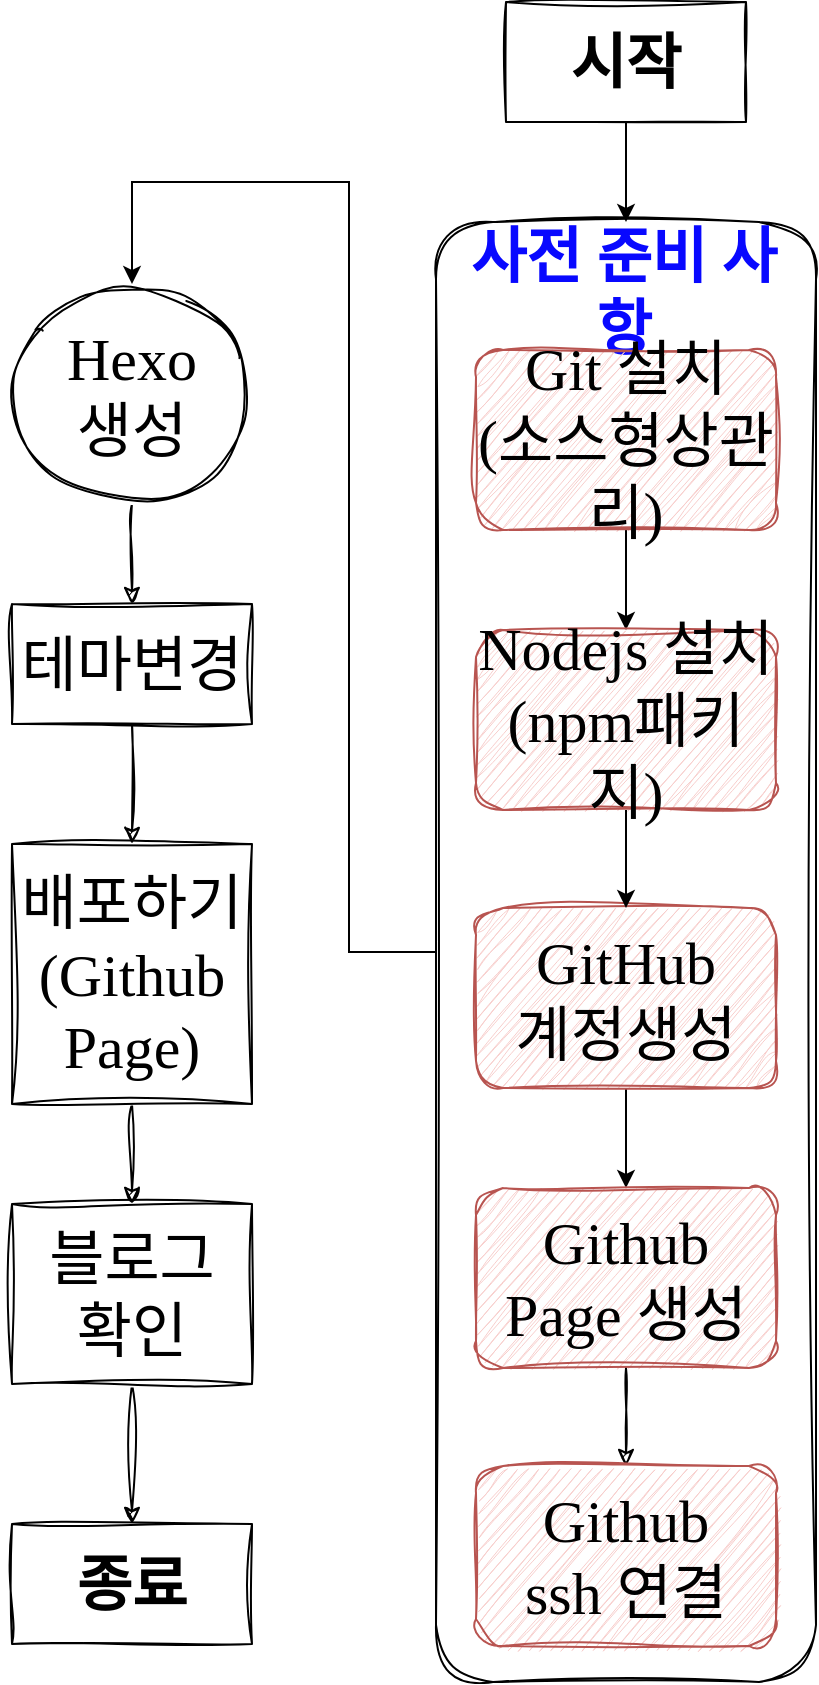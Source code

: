 <mxfile version="20.5.3" type="embed"><diagram id="23iRSUPoRavnBvh4doch" name="Page-1"><mxGraphModel dx="737" dy="1088" grid="1" gridSize="10" guides="1" tooltips="1" connect="1" arrows="1" fold="1" page="1" pageScale="1" pageWidth="827" pageHeight="1169" math="0" shadow="0"><root><mxCell id="0"/><mxCell id="1" parent="0"/><mxCell id="36" style="edgeStyle=orthogonalEdgeStyle;rounded=0;orthogonalLoop=1;jettySize=auto;html=1;exitX=0;exitY=0.5;exitDx=0;exitDy=0;entryX=0.5;entryY=0;entryDx=0;entryDy=0;" edge="1" parent="1" source="23" target="7"><mxGeometry relative="1" as="geometry"/></mxCell><mxCell id="23" value="" style="rounded=1;whiteSpace=wrap;html=1;sketch=1;hachureGap=4;jiggle=2;fontFamily=Nanum Pen Script;fontSource=https%3A%2F%2Ffonts.googleapis.com%2Fcss%3Ffamily%3DNanum%2BPen%2BScript;fontSize=30;" parent="1" vertex="1"><mxGeometry x="423" y="170" width="190" height="730" as="geometry"/></mxCell><mxCell id="35" style="edgeStyle=orthogonalEdgeStyle;rounded=0;orthogonalLoop=1;jettySize=auto;html=1;exitX=0.5;exitY=1;exitDx=0;exitDy=0;entryX=0.5;entryY=0;entryDx=0;entryDy=0;" edge="1" parent="1" source="4" target="23"><mxGeometry relative="1" as="geometry"/></mxCell><mxCell id="4" value="시작" style="rounded=0;whiteSpace=wrap;html=1;sketch=1;hachureGap=4;jiggle=2;fontFamily=Nanum Pen Script;fontSource=https%3A%2F%2Ffonts.googleapis.com%2Fcss%3Ffamily%3DNanum%2BPen%2BScript;fontSize=30;fontStyle=1" parent="1" vertex="1"><mxGeometry x="458" y="60" width="120" height="60" as="geometry"/></mxCell><mxCell id="5" value="종료" style="rounded=0;whiteSpace=wrap;html=1;sketch=1;hachureGap=4;jiggle=2;fontFamily=Nanum Pen Script;fontSource=https%3A%2F%2Ffonts.googleapis.com%2Fcss%3Ffamily%3DNanum%2BPen%2BScript;fontSize=30;fontStyle=1" parent="1" vertex="1"><mxGeometry x="211" y="821" width="120" height="60" as="geometry"/></mxCell><mxCell id="12" style="edgeStyle=orthogonalEdgeStyle;rounded=0;sketch=1;hachureGap=4;jiggle=2;orthogonalLoop=1;jettySize=auto;html=1;exitX=0.5;exitY=1;exitDx=0;exitDy=0;fontFamily=Nanum Pen Script;fontSource=https%3A%2F%2Ffonts.googleapis.com%2Fcss%3Ffamily%3DNanum%2BPen%2BScript;fontSize=30;" parent="1" source="7" target="11" edge="1"><mxGeometry relative="1" as="geometry"/></mxCell><mxCell id="7" value="Hexo&lt;br style=&quot;font-size: 30px;&quot;&gt;생성" style="ellipse;whiteSpace=wrap;html=1;sketch=1;hachureGap=4;jiggle=2;fontFamily=Nanum Pen Script;fontSource=https%3A%2F%2Ffonts.googleapis.com%2Fcss%3Ffamily%3DNanum%2BPen%2BScript;fontSize=30;" parent="1" vertex="1"><mxGeometry x="206" y="201" width="130" height="110" as="geometry"/></mxCell><mxCell id="14" style="edgeStyle=orthogonalEdgeStyle;rounded=0;sketch=1;hachureGap=4;jiggle=2;orthogonalLoop=1;jettySize=auto;html=1;exitX=0.5;exitY=1;exitDx=0;exitDy=0;fontFamily=Nanum Pen Script;fontSource=https%3A%2F%2Ffonts.googleapis.com%2Fcss%3Ffamily%3DNanum%2BPen%2BScript;fontSize=30;" parent="1" source="11" target="13" edge="1"><mxGeometry relative="1" as="geometry"/></mxCell><mxCell id="11" value="테마변경" style="rounded=0;whiteSpace=wrap;html=1;sketch=1;hachureGap=4;jiggle=2;fontFamily=Nanum Pen Script;fontSource=https%3A%2F%2Ffonts.googleapis.com%2Fcss%3Ffamily%3DNanum%2BPen%2BScript;fontSize=30;fontStyle=0" parent="1" vertex="1"><mxGeometry x="211" y="361" width="120" height="60" as="geometry"/></mxCell><mxCell id="16" style="edgeStyle=orthogonalEdgeStyle;rounded=0;sketch=1;hachureGap=4;jiggle=2;orthogonalLoop=1;jettySize=auto;html=1;exitX=0.5;exitY=1;exitDx=0;exitDy=0;fontFamily=Nanum Pen Script;fontSource=https%3A%2F%2Ffonts.googleapis.com%2Fcss%3Ffamily%3DNanum%2BPen%2BScript;fontSize=30;" parent="1" source="13" target="15" edge="1"><mxGeometry relative="1" as="geometry"/></mxCell><mxCell id="13" value="배포하기&lt;br&gt;(Github&lt;br&gt;Page)" style="rounded=0;whiteSpace=wrap;html=1;sketch=1;hachureGap=4;jiggle=2;fontFamily=Nanum Pen Script;fontSource=https%3A%2F%2Ffonts.googleapis.com%2Fcss%3Ffamily%3DNanum%2BPen%2BScript;fontSize=30;fontStyle=0" parent="1" vertex="1"><mxGeometry x="211" y="481" width="120" height="130" as="geometry"/></mxCell><mxCell id="17" style="edgeStyle=orthogonalEdgeStyle;rounded=0;sketch=1;hachureGap=4;jiggle=2;orthogonalLoop=1;jettySize=auto;html=1;exitX=0.5;exitY=1;exitDx=0;exitDy=0;fontFamily=Nanum Pen Script;fontSource=https%3A%2F%2Ffonts.googleapis.com%2Fcss%3Ffamily%3DNanum%2BPen%2BScript;fontSize=30;" parent="1" source="15" target="5" edge="1"><mxGeometry relative="1" as="geometry"/></mxCell><mxCell id="15" value="블로그&lt;br&gt;확인" style="rounded=0;whiteSpace=wrap;html=1;sketch=1;hachureGap=4;jiggle=2;fontFamily=Nanum Pen Script;fontSource=https%3A%2F%2Ffonts.googleapis.com%2Fcss%3Ffamily%3DNanum%2BPen%2BScript;fontSize=30;fontStyle=0" parent="1" vertex="1"><mxGeometry x="211" y="661" width="120" height="90" as="geometry"/></mxCell><mxCell id="32" style="edgeStyle=orthogonalEdgeStyle;rounded=0;orthogonalLoop=1;jettySize=auto;html=1;exitX=0.5;exitY=1;exitDx=0;exitDy=0;entryX=0.5;entryY=0;entryDx=0;entryDy=0;" edge="1" parent="1" source="18" target="19"><mxGeometry relative="1" as="geometry"/></mxCell><mxCell id="18" value="GitHub&lt;br&gt;계정생성" style="rounded=1;whiteSpace=wrap;html=1;sketch=1;hachureGap=4;jiggle=2;fontFamily=Nanum Pen Script;fontSource=https%3A%2F%2Ffonts.googleapis.com%2Fcss%3Ffamily%3DNanum%2BPen%2BScript;fontSize=30;fillColor=#f8cecc;strokeColor=#b85450;" parent="1" vertex="1"><mxGeometry x="443" y="513" width="150" height="90" as="geometry"/></mxCell><mxCell id="21" style="edgeStyle=orthogonalEdgeStyle;rounded=0;sketch=1;hachureGap=4;jiggle=2;orthogonalLoop=1;jettySize=auto;html=1;exitX=0.5;exitY=1;exitDx=0;exitDy=0;fontFamily=Nanum Pen Script;fontSource=https%3A%2F%2Ffonts.googleapis.com%2Fcss%3Ffamily%3DNanum%2BPen%2BScript;fontSize=30;" parent="1" source="19" target="20" edge="1"><mxGeometry relative="1" as="geometry"/></mxCell><mxCell id="19" value="Github&lt;br&gt;Page&amp;nbsp;생성" style="rounded=1;whiteSpace=wrap;html=1;sketch=1;hachureGap=4;jiggle=2;fontFamily=Nanum Pen Script;fontSource=https%3A%2F%2Ffonts.googleapis.com%2Fcss%3Ffamily%3DNanum%2BPen%2BScript;fontSize=30;fillColor=#f8cecc;strokeColor=#b85450;" parent="1" vertex="1"><mxGeometry x="443" y="653" width="150" height="90" as="geometry"/></mxCell><mxCell id="20" value="Github&lt;br&gt;ssh 연결" style="rounded=1;whiteSpace=wrap;html=1;sketch=1;hachureGap=4;jiggle=2;fontFamily=Nanum Pen Script;fontSource=https%3A%2F%2Ffonts.googleapis.com%2Fcss%3Ffamily%3DNanum%2BPen%2BScript;fontSize=30;fillColor=#f8cecc;strokeColor=#b85450;" parent="1" vertex="1"><mxGeometry x="443" y="792" width="150" height="90" as="geometry"/></mxCell><mxCell id="24" value="사전 준비 사항" style="text;html=1;strokeColor=none;fillColor=none;align=center;verticalAlign=middle;whiteSpace=wrap;rounded=0;sketch=1;hachureGap=4;jiggle=2;fontFamily=Nanum Pen Script;fontSource=https%3A%2F%2Ffonts.googleapis.com%2Fcss%3Ffamily%3DNanum%2BPen%2BScript;fontSize=30;fontStyle=1;fontColor=#0808FF;" parent="1" vertex="1"><mxGeometry x="432" y="190" width="170" height="30" as="geometry"/></mxCell><mxCell id="30" style="edgeStyle=orthogonalEdgeStyle;rounded=0;orthogonalLoop=1;jettySize=auto;html=1;exitX=0.5;exitY=1;exitDx=0;exitDy=0;" edge="1" parent="1" source="28" target="29"><mxGeometry relative="1" as="geometry"/></mxCell><mxCell id="28" value="Git 설치&lt;br&gt;(소스형상관리)" style="rounded=1;whiteSpace=wrap;html=1;sketch=1;hachureGap=4;jiggle=2;fontFamily=Nanum Pen Script;fontSource=https%3A%2F%2Ffonts.googleapis.com%2Fcss%3Ffamily%3DNanum%2BPen%2BScript;fontSize=30;fillColor=#f8cecc;strokeColor=#b85450;" vertex="1" parent="1"><mxGeometry x="443" y="234" width="150" height="90" as="geometry"/></mxCell><mxCell id="31" style="edgeStyle=orthogonalEdgeStyle;rounded=0;orthogonalLoop=1;jettySize=auto;html=1;exitX=0.5;exitY=1;exitDx=0;exitDy=0;" edge="1" parent="1" source="29" target="18"><mxGeometry relative="1" as="geometry"/></mxCell><mxCell id="29" value="Nodejs 설치&lt;br&gt;(npm패키지)" style="rounded=1;whiteSpace=wrap;html=1;sketch=1;hachureGap=4;jiggle=2;fontFamily=Nanum Pen Script;fontSource=https%3A%2F%2Ffonts.googleapis.com%2Fcss%3Ffamily%3DNanum%2BPen%2BScript;fontSize=30;fillColor=#f8cecc;strokeColor=#b85450;" vertex="1" parent="1"><mxGeometry x="443" y="374" width="150" height="90" as="geometry"/></mxCell></root></mxGraphModel></diagram></mxfile>